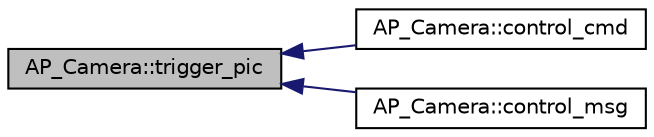 digraph "AP_Camera::trigger_pic"
{
 // INTERACTIVE_SVG=YES
  edge [fontname="Helvetica",fontsize="10",labelfontname="Helvetica",labelfontsize="10"];
  node [fontname="Helvetica",fontsize="10",shape=record];
  rankdir="LR";
  Node1 [label="AP_Camera::trigger_pic",height=0.2,width=0.4,color="black", fillcolor="grey75", style="filled" fontcolor="black"];
  Node1 -> Node2 [dir="back",color="midnightblue",fontsize="10",style="solid",fontname="Helvetica"];
  Node2 [label="AP_Camera::control_cmd",height=0.2,width=0.4,color="black", fillcolor="white", style="filled",URL="$classAP__Camera.html#a8c38ae3e667768f0564aed16722453f3"];
  Node1 -> Node3 [dir="back",color="midnightblue",fontsize="10",style="solid",fontname="Helvetica"];
  Node3 [label="AP_Camera::control_msg",height=0.2,width=0.4,color="black", fillcolor="white", style="filled",URL="$classAP__Camera.html#a27664cf70d78d5af17d66a3d715048db",tooltip="decode MavLink that controls camera "];
}
